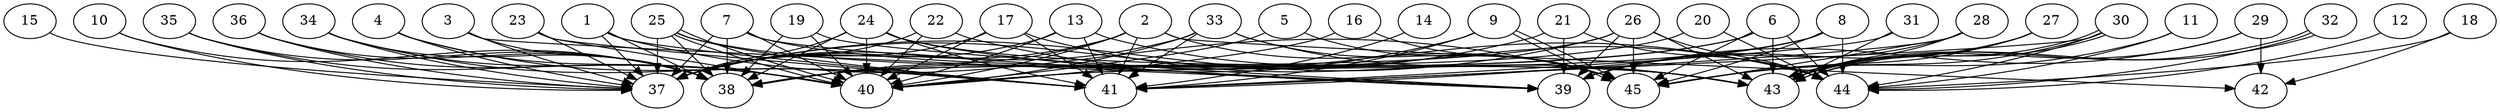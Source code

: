 // DAG automatically generated by daggen at Thu Oct  3 14:07:25 2019
// ./daggen --dot -n 45 --ccr 0.5 --fat 0.9 --regular 0.7 --density 0.6 --mindata 5242880 --maxdata 52428800 
digraph G {
  1 [size="61886464", alpha="0.02", expect_size="30943232"] 
  1 -> 37 [size ="30943232"]
  1 -> 38 [size ="30943232"]
  1 -> 41 [size ="30943232"]
  1 -> 45 [size ="30943232"]
  2 [size="88381440", alpha="0.03", expect_size="44190720"] 
  2 -> 37 [size ="44190720"]
  2 -> 38 [size ="44190720"]
  2 -> 40 [size ="44190720"]
  2 -> 41 [size ="44190720"]
  2 -> 42 [size ="44190720"]
  2 -> 45 [size ="44190720"]
  3 [size="46243840", alpha="0.05", expect_size="23121920"] 
  3 -> 37 [size ="23121920"]
  3 -> 38 [size ="23121920"]
  3 -> 39 [size ="23121920"]
  4 [size="13834240", alpha="0.04", expect_size="6917120"] 
  4 -> 37 [size ="6917120"]
  4 -> 40 [size ="6917120"]
  4 -> 41 [size ="6917120"]
  5 [size="64358400", alpha="0.08", expect_size="32179200"] 
  5 -> 40 [size ="32179200"]
  5 -> 45 [size ="32179200"]
  6 [size="102477824", alpha="0.09", expect_size="51238912"] 
  6 -> 38 [size ="51238912"]
  6 -> 40 [size ="51238912"]
  6 -> 43 [size ="51238912"]
  6 -> 44 [size ="51238912"]
  6 -> 45 [size ="51238912"]
  7 [size="47638528", alpha="0.02", expect_size="23819264"] 
  7 -> 37 [size ="23819264"]
  7 -> 38 [size ="23819264"]
  7 -> 39 [size ="23819264"]
  7 -> 40 [size ="23819264"]
  7 -> 43 [size ="23819264"]
  8 [size="43655168", alpha="0.06", expect_size="21827584"] 
  8 -> 40 [size ="21827584"]
  8 -> 41 [size ="21827584"]
  8 -> 44 [size ="21827584"]
  8 -> 45 [size ="21827584"]
  9 [size="11030528", alpha="0.07", expect_size="5515264"] 
  9 -> 38 [size ="5515264"]
  9 -> 41 [size ="5515264"]
  9 -> 45 [size ="5515264"]
  9 -> 45 [size ="5515264"]
  10 [size="94076928", alpha="0.05", expect_size="47038464"] 
  10 -> 37 [size ="47038464"]
  10 -> 38 [size ="47038464"]
  11 [size="81338368", alpha="0.10", expect_size="40669184"] 
  11 -> 44 [size ="40669184"]
  11 -> 45 [size ="40669184"]
  12 [size="88621056", alpha="0.14", expect_size="44310528"] 
  12 -> 44 [size ="44310528"]
  13 [size="102477824", alpha="0.16", expect_size="51238912"] 
  13 -> 37 [size ="51238912"]
  13 -> 40 [size ="51238912"]
  13 -> 41 [size ="51238912"]
  13 -> 44 [size ="51238912"]
  14 [size="29988864", alpha="0.17", expect_size="14994432"] 
  14 -> 41 [size ="14994432"]
  15 [size="48754688", alpha="0.12", expect_size="24377344"] 
  15 -> 37 [size ="24377344"]
  16 [size="86265856", alpha="0.18", expect_size="43132928"] 
  16 -> 40 [size ="43132928"]
  16 -> 45 [size ="43132928"]
  17 [size="35493888", alpha="0.16", expect_size="17746944"] 
  17 -> 37 [size ="17746944"]
  17 -> 40 [size ="17746944"]
  17 -> 41 [size ="17746944"]
  17 -> 43 [size ="17746944"]
  18 [size="46635008", alpha="0.09", expect_size="23317504"] 
  18 -> 42 [size ="23317504"]
  18 -> 44 [size ="23317504"]
  19 [size="75839488", alpha="0.18", expect_size="37919744"] 
  19 -> 38 [size ="37919744"]
  19 -> 39 [size ="37919744"]
  19 -> 40 [size ="37919744"]
  20 [size="16033792", alpha="0.16", expect_size="8016896"] 
  20 -> 38 [size ="8016896"]
  20 -> 44 [size ="8016896"]
  21 [size="38017024", alpha="0.06", expect_size="19008512"] 
  21 -> 37 [size ="19008512"]
  21 -> 39 [size ="19008512"]
  21 -> 44 [size ="19008512"]
  22 [size="86398976", alpha="0.12", expect_size="43199488"] 
  22 -> 37 [size ="43199488"]
  22 -> 40 [size ="43199488"]
  22 -> 44 [size ="43199488"]
  23 [size="56387584", alpha="0.05", expect_size="28193792"] 
  23 -> 37 [size ="28193792"]
  23 -> 40 [size ="28193792"]
  23 -> 41 [size ="28193792"]
  24 [size="36515840", alpha="0.19", expect_size="18257920"] 
  24 -> 37 [size ="18257920"]
  24 -> 38 [size ="18257920"]
  24 -> 39 [size ="18257920"]
  24 -> 40 [size ="18257920"]
  24 -> 41 [size ="18257920"]
  24 -> 43 [size ="18257920"]
  25 [size="21385216", alpha="0.05", expect_size="10692608"] 
  25 -> 37 [size ="10692608"]
  25 -> 38 [size ="10692608"]
  25 -> 40 [size ="10692608"]
  25 -> 40 [size ="10692608"]
  25 -> 41 [size ="10692608"]
  25 -> 43 [size ="10692608"]
  26 [size="76908544", alpha="0.10", expect_size="38454272"] 
  26 -> 37 [size ="38454272"]
  26 -> 38 [size ="38454272"]
  26 -> 39 [size ="38454272"]
  26 -> 43 [size ="38454272"]
  26 -> 44 [size ="38454272"]
  26 -> 45 [size ="38454272"]
  27 [size="65423360", alpha="0.03", expect_size="32711680"] 
  27 -> 39 [size ="32711680"]
  27 -> 43 [size ="32711680"]
  27 -> 45 [size ="32711680"]
  28 [size="44292096", alpha="0.03", expect_size="22146048"] 
  28 -> 39 [size ="22146048"]
  28 -> 41 [size ="22146048"]
  28 -> 43 [size ="22146048"]
  28 -> 45 [size ="22146048"]
  29 [size="84715520", alpha="0.04", expect_size="42357760"] 
  29 -> 39 [size ="42357760"]
  29 -> 42 [size ="42357760"]
  29 -> 43 [size ="42357760"]
  30 [size="73318400", alpha="0.01", expect_size="36659200"] 
  30 -> 41 [size ="36659200"]
  30 -> 43 [size ="36659200"]
  30 -> 43 [size ="36659200"]
  30 -> 44 [size ="36659200"]
  30 -> 45 [size ="36659200"]
  31 [size="55171072", alpha="0.14", expect_size="27585536"] 
  31 -> 41 [size ="27585536"]
  31 -> 43 [size ="27585536"]
  32 [size="81670144", alpha="0.04", expect_size="40835072"] 
  32 -> 43 [size ="40835072"]
  32 -> 43 [size ="40835072"]
  32 -> 44 [size ="40835072"]
  33 [size="41973760", alpha="0.13", expect_size="20986880"] 
  33 -> 37 [size ="20986880"]
  33 -> 40 [size ="20986880"]
  33 -> 41 [size ="20986880"]
  33 -> 43 [size ="20986880"]
  33 -> 45 [size ="20986880"]
  34 [size="66211840", alpha="0.06", expect_size="33105920"] 
  34 -> 37 [size ="33105920"]
  34 -> 38 [size ="33105920"]
  34 -> 40 [size ="33105920"]
  34 -> 41 [size ="33105920"]
  35 [size="63361024", alpha="0.07", expect_size="31680512"] 
  35 -> 37 [size ="31680512"]
  35 -> 38 [size ="31680512"]
  35 -> 40 [size ="31680512"]
  36 [size="87293952", alpha="0.04", expect_size="43646976"] 
  36 -> 37 [size ="43646976"]
  36 -> 38 [size ="43646976"]
  36 -> 40 [size ="43646976"]
  37 [size="41265152", alpha="0.07", expect_size="20632576"] 
  38 [size="56795136", alpha="0.17", expect_size="28397568"] 
  39 [size="72687616", alpha="0.01", expect_size="36343808"] 
  40 [size="89485312", alpha="0.07", expect_size="44742656"] 
  41 [size="96411648", alpha="0.18", expect_size="48205824"] 
  42 [size="69943296", alpha="0.05", expect_size="34971648"] 
  43 [size="88219648", alpha="0.02", expect_size="44109824"] 
  44 [size="54493184", alpha="0.04", expect_size="27246592"] 
  45 [size="82636800", alpha="0.09", expect_size="41318400"] 
}
